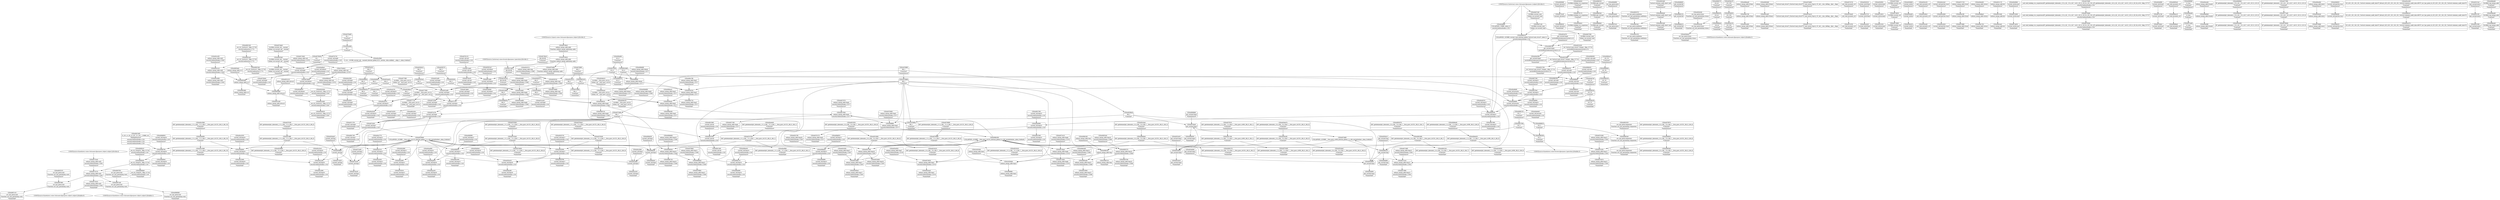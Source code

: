 digraph {
	CE0x4066dc0 [shape=record,shape=Mrecord,label="{CE0x4066dc0|current_sid:cred|security/selinux/hooks.c,218|*SummSink*}"]
	CE0x4066be0 [shape=record,shape=Mrecord,label="{CE0x4066be0|current_sid:cred|security/selinux/hooks.c,218}"]
	CE0x407f970 [shape=record,shape=Mrecord,label="{CE0x407f970|i64*_getelementptr_inbounds_(_9_x_i64_,_9_x_i64_*___llvm_gcov_ctr255,_i64_0,_i64_6)|*Constant*|*SummSource*}"]
	CE0x4052f20 [shape=record,shape=Mrecord,label="{CE0x4052f20|i64*_getelementptr_inbounds_(_9_x_i64_,_9_x_i64_*___llvm_gcov_ctr255,_i64_0,_i64_8)|*Constant*|*SummSource*}"]
	CE0x4060820 [shape=record,shape=Mrecord,label="{CE0x4060820|current_sid:entry|*SummSink*}"]
	CE0x5d76960 [shape=record,shape=Mrecord,label="{CE0x5d76960|i64_1|*Constant*|*SummSink*}"]
	CE0x405c870 [shape=record,shape=Mrecord,label="{CE0x405c870|get_current:tmp4|./arch/x86/include/asm/current.h,14|*SummSource*}"]
	CE0x4052700 [shape=record,shape=Mrecord,label="{CE0x4052700|_ret_%struct.task_struct*_%tmp4,_!dbg_!27714|./arch/x86/include/asm/current.h,14|*SummSink*}"]
	CE0x407d000 [shape=record,shape=Mrecord,label="{CE0x407d000|i64*_getelementptr_inbounds_(_11_x_i64_,_11_x_i64_*___llvm_gcov_ctr125,_i64_0,_i64_8)|*Constant*|*SummSink*}"]
	CE0x406f5d0 [shape=record,shape=Mrecord,label="{CE0x406f5d0|i64*_getelementptr_inbounds_(_9_x_i64_,_9_x_i64_*___llvm_gcov_ctr255,_i64_0,_i64_6)|*Constant*|*SummSink*}"]
	CE0x40618e0 [shape=record,shape=Mrecord,label="{CE0x40618e0|GLOBAL:current_sid.__warned|Global_var:current_sid.__warned}"]
	CE0x40b7b80 [shape=record,shape=Mrecord,label="{CE0x40b7b80|current_sid:sid|security/selinux/hooks.c,220|*SummSource*}"]
	CE0x406b730 [shape=record,shape=Mrecord,label="{CE0x406b730|selinux_mmap_addr:tmp10|security/selinux/hooks.c,3280|*SummSink*}"]
	CE0x409e210 [shape=record,shape=Mrecord,label="{CE0x409e210|current_sid:tmp14|security/selinux/hooks.c,218}"]
	CE0x40b8760 [shape=record,shape=Mrecord,label="{CE0x40b8760|current_sid:tmp24|security/selinux/hooks.c,220}"]
	CE0x405b650 [shape=record,shape=Mrecord,label="{CE0x405b650|GLOBAL:lockdep_rcu_suspicious|*Constant*|*SummSource*}"]
	CE0x4044aa0 [shape=record,shape=Mrecord,label="{CE0x4044aa0|GLOBAL:__llvm_gcov_ctr255|Global_var:__llvm_gcov_ctr255}"]
	CE0x40666d0 [shape=record,shape=Mrecord,label="{CE0x40666d0|GLOBAL:get_current|*Constant*|*SummSink*}"]
	CE0x4059a40 [shape=record,shape=Mrecord,label="{CE0x4059a40|current_sid:tmp|*SummSource*}"]
	CE0x405a6a0 [shape=record,shape=Mrecord,label="{CE0x405a6a0|avc_has_perm:entry}"]
	CE0x4081d20 [shape=record,shape=Mrecord,label="{CE0x4081d20|avc_has_perm:auditdata|Function::avc_has_perm&Arg::auditdata::|*SummSink*}"]
	CE0x4d56ea0 [shape=record,shape=Mrecord,label="{CE0x4d56ea0|selinux_mmap_addr:tmp3|security/selinux/hooks.c,3277}"]
	CE0x40b8120 [shape=record,shape=Mrecord,label="{CE0x40b8120|get_current:bb}"]
	CE0x4082d80 [shape=record,shape=Mrecord,label="{CE0x4082d80|selinux_mmap_addr:rc.0|*SummSink*}"]
	CE0x4055d40 [shape=record,shape=Mrecord,label="{CE0x4055d40|_ret_i32_%retval.0,_!dbg_!27727|security/selinux/hooks.c,3287}"]
	CE0x405c7d0 [shape=record,shape=Mrecord,label="{CE0x405c7d0|i64*_getelementptr_inbounds_(_2_x_i64_,_2_x_i64_*___llvm_gcov_ctr98,_i64_0,_i64_1)|*Constant*}"]
	CE0x40684a0 [shape=record,shape=Mrecord,label="{CE0x40684a0|i16_45|*Constant*|*SummSink*}"]
	CE0x4077690 [shape=record,shape=Mrecord,label="{CE0x4077690|GLOBAL:__llvm_gcov_ctr125|Global_var:__llvm_gcov_ctr125}"]
	CE0x40a4c20 [shape=record,shape=Mrecord,label="{CE0x40a4c20|i32_218|*Constant*|*SummSink*}"]
	CE0x404c7d0 [shape=record,shape=Mrecord,label="{CE0x404c7d0|selinux_mmap_addr:if.then}"]
	CE0x4080f90 [shape=record,shape=Mrecord,label="{CE0x4080f90|current_sid:tmp15|security/selinux/hooks.c,218|*SummSource*}"]
	CE0x405afe0 [shape=record,shape=Mrecord,label="{CE0x405afe0|selinux_mmap_addr:tmp8|security/selinux/hooks.c,3280}"]
	CE0x40848b0 [shape=record,shape=Mrecord,label="{CE0x40848b0|get_current:tmp3|*SummSource*}"]
	CE0x405caf0 [shape=record,shape=Mrecord,label="{CE0x405caf0|selinux_mmap_addr:if.then1}"]
	CE0x406b0f0 [shape=record,shape=Mrecord,label="{CE0x406b0f0|selinux_mmap_addr:tobool|security/selinux/hooks.c,3277|*SummSource*}"]
	CE0x40a43a0 [shape=record,shape=Mrecord,label="{CE0x40a43a0|current_sid:tmp10|security/selinux/hooks.c,218|*SummSink*}"]
	CE0x40843d0 [shape=record,shape=Mrecord,label="{CE0x40843d0|selinux_mmap_addr:tmp15|security/selinux/hooks.c,3286|*SummSource*}"]
	CE0x4082240 [shape=record,shape=Mrecord,label="{CE0x4082240|_ret_i32_%retval.0,_!dbg_!27728|security/selinux/avc.c,775|*SummSource*}"]
	CE0x406ff00 [shape=record,shape=Mrecord,label="{CE0x406ff00|selinux_mmap_addr:tmp5|security/selinux/hooks.c,3277}"]
	"CONST[source:0(mediator),value:2(dynamic)][purpose:{object,subject}][SnkIdx:1]"
	CE0x4076c30 [shape=record,shape=Mrecord,label="{CE0x4076c30|i64_65536|*Constant*|*SummSink*}"]
	CE0x406dc90 [shape=record,shape=Mrecord,label="{CE0x406dc90|selinux_mmap_addr:tmp3|security/selinux/hooks.c,3277|*SummSink*}"]
	CE0x4077210 [shape=record,shape=Mrecord,label="{CE0x4077210|%struct.task_struct*_(%struct.task_struct**)*_asm_movq_%gs:$_1:P_,$0_,_r,im,_dirflag_,_fpsr_,_flags_|*SummSink*}"]
	"CONST[source:2(external),value:0(static)][purpose:{operation}][SrcIdx:1]"
	CE0x40b8d10 [shape=record,shape=Mrecord,label="{CE0x40b8d10|get_current:bb|*SummSink*}"]
	CE0x4d57180 [shape=record,shape=Mrecord,label="{CE0x4d57180|selinux_mmap_addr:tmp4|security/selinux/hooks.c,3277|*SummSink*}"]
	CE0x4081920 [shape=record,shape=Mrecord,label="{CE0x4081920|avc_has_perm:requested|Function::avc_has_perm&Arg::requested::|*SummSource*}"]
	CE0x4074de0 [shape=record,shape=Mrecord,label="{CE0x4074de0|GLOBAL:current_sid.__warned|Global_var:current_sid.__warned|*SummSource*}"]
	CE0x4060930 [shape=record,shape=Mrecord,label="{CE0x4060930|_ret_i32_%tmp24,_!dbg_!27742|security/selinux/hooks.c,220}"]
	CE0x406c710 [shape=record,shape=Mrecord,label="{CE0x406c710|selinux_mmap_addr:tmp2|security/selinux/hooks.c,3277|*SummSink*}"]
	CE0x40694d0 [shape=record,shape=Mrecord,label="{CE0x40694d0|%struct.common_audit_data*_null|*Constant*}"]
	CE0x40747f0 [shape=record,shape=Mrecord,label="{CE0x40747f0|_call_void_mcount()_#3|*SummSink*}"]
	CE0x4056550 [shape=record,shape=Mrecord,label="{CE0x4056550|current_sid:if.then|*SummSource*}"]
	CE0x4083570 [shape=record,shape=Mrecord,label="{CE0x4083570|selinux_mmap_addr:tmp14|security/selinux/hooks.c,3286}"]
	CE0x54ed9a0 [shape=record,shape=Mrecord,label="{CE0x54ed9a0|selinux_mmap_addr:if.then1|*SummSink*}"]
	CE0x4075d20 [shape=record,shape=Mrecord,label="{CE0x4075d20|current_sid:tmp|*SummSink*}"]
	CE0x40670e0 [shape=record,shape=Mrecord,label="{CE0x40670e0|current_sid:tmp21|security/selinux/hooks.c,218}"]
	CE0x407e2a0 [shape=record,shape=Mrecord,label="{CE0x407e2a0|current_sid:tmp6|security/selinux/hooks.c,218|*SummSource*}"]
	CE0x4055db0 [shape=record,shape=Mrecord,label="{CE0x4055db0|selinux_mmap_addr:tmp17|security/selinux/hooks.c,3287}"]
	CE0x4066ac0 [shape=record,shape=Mrecord,label="{CE0x4066ac0|i32_78|*Constant*|*SummSource*}"]
	CE0x4083760 [shape=record,shape=Mrecord,label="{CE0x4083760|selinux_mmap_addr:tmp14|security/selinux/hooks.c,3286|*SummSink*}"]
	CE0x40b7080 [shape=record,shape=Mrecord,label="{CE0x40b7080|current_sid:tmp22|security/selinux/hooks.c,218|*SummSink*}"]
	CE0x406c780 [shape=record,shape=Mrecord,label="{CE0x406c780|selinux_mmap_addr:tmp2|security/selinux/hooks.c,3277|*SummSource*}"]
	CE0x404b7c0 [shape=record,shape=Mrecord,label="{CE0x404b7c0|selinux_mmap_addr:tmp9|security/selinux/hooks.c,3280|*SummSink*}"]
	CE0x4083070 [shape=record,shape=Mrecord,label="{CE0x4083070|i64*_getelementptr_inbounds_(_9_x_i64_,_9_x_i64_*___llvm_gcov_ctr255,_i64_0,_i64_7)|*Constant*|*SummSource*}"]
	CE0x407c730 [shape=record,shape=Mrecord,label="{CE0x407c730|current_sid:tmp6|security/selinux/hooks.c,218|*SummSink*}"]
	CE0x407f100 [shape=record,shape=Mrecord,label="{CE0x407f100|i64*_getelementptr_inbounds_(_11_x_i64_,_11_x_i64_*___llvm_gcov_ctr125,_i64_0,_i64_0)|*Constant*|*SummSource*}"]
	CE0x5d76a00 [shape=record,shape=Mrecord,label="{CE0x5d76a00|_call_void_mcount()_#3}"]
	CE0x40aaa50 [shape=record,shape=Mrecord,label="{CE0x40aaa50|current_sid:tmp16|security/selinux/hooks.c,218|*SummSink*}"]
	CE0x4084d50 [shape=record,shape=Mrecord,label="{CE0x4084d50|current_sid:tmp2|*SummSource*}"]
	CE0x407f6d0 [shape=record,shape=Mrecord,label="{CE0x407f6d0|selinux_mmap_addr:tmp11|security/selinux/hooks.c,3280|*SummSource*}"]
	CE0x407b750 [shape=record,shape=Mrecord,label="{CE0x407b750|current_sid:tmp8|security/selinux/hooks.c,218|*SummSource*}"]
	CE0x407fdd0 [shape=record,shape=Mrecord,label="{CE0x407fdd0|i64_2|*Constant*|*SummSink*}"]
	CE0x407a910 [shape=record,shape=Mrecord,label="{CE0x407a910|current_sid:do.body}"]
	CE0x405f500 [shape=record,shape=Mrecord,label="{CE0x405f500|i64_5|*Constant*}"]
	CE0x40b7400 [shape=record,shape=Mrecord,label="{CE0x40b7400|current_sid:tmp23|security/selinux/hooks.c,218|*SummSink*}"]
	CE0x40a26b0 [shape=record,shape=Mrecord,label="{CE0x40a26b0|0:_i8,_:_GCMR_current_sid.__warned_internal_global_i8_0,_section_.data.unlikely_,_align_1:_elem_0:default:}"]
	CE0x4074650 [shape=record,shape=Mrecord,label="{CE0x4074650|GLOBAL:current_sid|*Constant*}"]
	CE0x4081fa0 [shape=record,shape=Mrecord,label="{CE0x4081fa0|avc_has_perm:auditdata|Function::avc_has_perm&Arg::auditdata::}"]
	CE0x4058c30 [shape=record,shape=Mrecord,label="{CE0x4058c30|current_sid:bb|*SummSink*}"]
	CE0x4060660 [shape=record,shape=Mrecord,label="{CE0x4060660|current_sid:entry|*SummSource*}"]
	CE0x40560a0 [shape=record,shape=Mrecord,label="{CE0x40560a0|selinux_mmap_addr:tmp17|security/selinux/hooks.c,3287|*SummSink*}"]
	CE0x4058cc0 [shape=record,shape=Mrecord,label="{CE0x4058cc0|get_current:tmp|*SummSource*}"]
	CE0x407b110 [shape=record,shape=Mrecord,label="{CE0x407b110|current_sid:call|security/selinux/hooks.c,218|*SummSource*}"]
	CE0x40bdd80 [shape=record,shape=Mrecord,label="{CE0x40bdd80|get_current:tmp|*SummSink*}"]
	CE0x40590d0 [shape=record,shape=Mrecord,label="{CE0x40590d0|current_sid:tobool|security/selinux/hooks.c,218|*SummSink*}"]
	CE0x4072df0 [shape=record,shape=Mrecord,label="{CE0x4072df0|selinux_mmap_addr:tmp13|security/selinux/hooks.c,3281|*SummSource*}"]
	CE0x5d768f0 [shape=record,shape=Mrecord,label="{CE0x5d768f0|i64_1|*Constant*|*SummSource*}"]
	CE0x405e550 [shape=record,shape=Mrecord,label="{CE0x405e550|selinux_mmap_addr:tmp2|security/selinux/hooks.c,3277}"]
	CE0x40549c0 [shape=record,shape=Mrecord,label="{CE0x40549c0|_call_void_mcount()_#3}"]
	CE0x40a3b90 [shape=record,shape=Mrecord,label="{CE0x40a3b90|current_sid:land.lhs.true2}"]
	CE0x40a1a40 [shape=record,shape=Mrecord,label="{CE0x40a1a40|current_sid:tmp20|security/selinux/hooks.c,218}"]
	CE0x406b600 [shape=record,shape=Mrecord,label="{CE0x406b600|selinux_mmap_addr:tmp10|security/selinux/hooks.c,3280|*SummSource*}"]
	CE0x4084dc0 [shape=record,shape=Mrecord,label="{CE0x4084dc0|current_sid:tmp2|*SummSink*}"]
	CE0x406d890 [shape=record,shape=Mrecord,label="{CE0x406d890|avc_has_perm:entry|*SummSource*}"]
	CE0x4066180 [shape=record,shape=Mrecord,label="{CE0x4066180|current_sid:call4|security/selinux/hooks.c,218|*SummSink*}"]
	CE0x40a8a30 [shape=record,shape=Mrecord,label="{CE0x40a8a30|i32_22|*Constant*|*SummSink*}"]
	CE0x40a0380 [shape=record,shape=Mrecord,label="{CE0x40a0380|get_current:tmp4|./arch/x86/include/asm/current.h,14|*SummSink*}"]
	CE0x407ba10 [shape=record,shape=Mrecord,label="{CE0x407ba10|%struct.task_struct*_(%struct.task_struct**)*_asm_movq_%gs:$_1:P_,$0_,_r,im,_dirflag_,_fpsr_,_flags_}"]
	CE0x4083230 [shape=record,shape=Mrecord,label="{CE0x4083230|i64*_getelementptr_inbounds_(_9_x_i64_,_9_x_i64_*___llvm_gcov_ctr255,_i64_0,_i64_7)|*Constant*|*SummSink*}"]
	CE0x405abe0 [shape=record,shape=Mrecord,label="{CE0x405abe0|i64*_getelementptr_inbounds_(_9_x_i64_,_9_x_i64_*___llvm_gcov_ctr255,_i64_0,_i64_0)|*Constant*|*SummSink*}"]
	CE0x406b260 [shape=record,shape=Mrecord,label="{CE0x406b260|COLLAPSED:_GCMRE___llvm_gcov_ctr255_internal_global_9_x_i64_zeroinitializer:_elem_0:default:}"]
	CE0x4072750 [shape=record,shape=Mrecord,label="{CE0x4072750|selinux_mmap_addr:if.end|*SummSource*}"]
	CE0x4081000 [shape=record,shape=Mrecord,label="{CE0x4081000|current_sid:tmp15|security/selinux/hooks.c,218|*SummSink*}"]
	CE0x40a18b0 [shape=record,shape=Mrecord,label="{CE0x40a18b0|i64*_getelementptr_inbounds_(_11_x_i64_,_11_x_i64_*___llvm_gcov_ctr125,_i64_0,_i64_10)|*Constant*|*SummSource*}"]
	CE0x4053a80 [shape=record,shape=Mrecord,label="{CE0x4053a80|current_sid:tmp4|security/selinux/hooks.c,218}"]
	CE0x4072640 [shape=record,shape=Mrecord,label="{CE0x4072640|selinux_mmap_addr:call|security/selinux/hooks.c,3276|*SummSource*}"]
	CE0x4069370 [shape=record,shape=Mrecord,label="{CE0x4069370|avc_has_perm:requested|Function::avc_has_perm&Arg::requested::|*SummSink*}"]
	CE0x4053ec0 [shape=record,shape=Mrecord,label="{CE0x4053ec0|get_current:tmp2|*SummSink*}"]
	CE0x40a3e30 [shape=record,shape=Mrecord,label="{CE0x40a3e30|current_sid:if.then|*SummSink*}"]
	CE0x4053410 [shape=record,shape=Mrecord,label="{CE0x4053410|i64*_getelementptr_inbounds_(_9_x_i64_,_9_x_i64_*___llvm_gcov_ctr255,_i64_0,_i64_8)|*Constant*|*SummSink*}"]
	CE0x4074050 [shape=record,shape=Mrecord,label="{CE0x4074050|selinux_mmap_addr:tmp7|security/selinux/hooks.c,3278}"]
	CE0x4069540 [shape=record,shape=Mrecord,label="{CE0x4069540|avc_has_perm:requested|Function::avc_has_perm&Arg::requested::}"]
	CE0x40563b0 [shape=record,shape=Mrecord,label="{CE0x40563b0|_ret_i32_%retval.0,_!dbg_!27727|security/selinux/hooks.c,3287|*SummSource*}"]
	CE0x40778f0 [shape=record,shape=Mrecord,label="{CE0x40778f0|GLOBAL:__llvm_gcov_ctr125|Global_var:__llvm_gcov_ctr125|*SummSource*}"]
	CE0x404dbe0 [shape=record,shape=Mrecord,label="{CE0x404dbe0|selinux_mmap_addr:return}"]
	CE0x405c0a0 [shape=record,shape=Mrecord,label="{CE0x405c0a0|i64*_getelementptr_inbounds_(_9_x_i64_,_9_x_i64_*___llvm_gcov_ctr255,_i64_0,_i64_3)|*Constant*|*SummSource*}"]
	CE0x4085b80 [shape=record,shape=Mrecord,label="{CE0x4085b80|selinux_mmap_addr:if.then1|*SummSource*}"]
	CE0x4051170 [shape=record,shape=Mrecord,label="{CE0x4051170|selinux_mmap_addr:bb|*SummSource*}"]
	CE0x405ba70 [shape=record,shape=Mrecord,label="{CE0x405ba70|i32_218|*Constant*|*SummSource*}"]
	CE0x4061630 [shape=record,shape=Mrecord,label="{CE0x4061630|current_sid:tmp7|security/selinux/hooks.c,218|*SummSource*}"]
	CE0x40598f0 [shape=record,shape=Mrecord,label="{CE0x40598f0|i64*_getelementptr_inbounds_(_11_x_i64_,_11_x_i64_*___llvm_gcov_ctr125,_i64_0,_i64_0)|*Constant*|*SummSink*}"]
	CE0x4055780 [shape=record,shape=Mrecord,label="{CE0x4055780|selinux_mmap_addr:tmp16|security/selinux/hooks.c,3287}"]
	CE0x4080f20 [shape=record,shape=Mrecord,label="{CE0x4080f20|current_sid:tmp15|security/selinux/hooks.c,218}"]
	CE0x40769c0 [shape=record,shape=Mrecord,label="{CE0x40769c0|selinux_mmap_addr:addr|Function::selinux_mmap_addr&Arg::addr::|*SummSource*}"]
	CE0x4060bb0 [shape=record,shape=Mrecord,label="{CE0x4060bb0|_ret_i32_%tmp24,_!dbg_!27742|security/selinux/hooks.c,220|*SummSink*}"]
	CE0x406bad0 [shape=record,shape=Mrecord,label="{CE0x406bad0|selinux_mmap_addr:if.then|*SummSource*}"]
	CE0x4055b00 [shape=record,shape=Mrecord,label="{CE0x4055b00|selinux_mmap_addr:tmp16|security/selinux/hooks.c,3287|*SummSink*}"]
	CE0x40a1620 [shape=record,shape=Mrecord,label="{CE0x40a1620|current_sid:tmp19|security/selinux/hooks.c,218|*SummSource*}"]
	CE0x4081b60 [shape=record,shape=Mrecord,label="{CE0x4081b60|%struct.common_audit_data*_null|*Constant*|*SummSource*}"]
	CE0x4059410 [shape=record,shape=Mrecord,label="{CE0x4059410|i64_3|*Constant*|*SummSource*}"]
	CE0x407dfb0 [shape=record,shape=Mrecord,label="{CE0x407dfb0|current_sid:tmp5|security/selinux/hooks.c,218|*SummSource*}"]
	CE0x4084950 [shape=record,shape=Mrecord,label="{CE0x4084950|get_current:tmp3|*SummSink*}"]
	CE0x4073270 [shape=record,shape=Mrecord,label="{CE0x4073270|selinux_mmap_addr:call2|security/selinux/hooks.c,3281}"]
	CE0x40822b0 [shape=record,shape=Mrecord,label="{CE0x40822b0|_ret_i32_%retval.0,_!dbg_!27728|security/selinux/avc.c,775|*SummSink*}"]
	CE0x4052db0 [shape=record,shape=Mrecord,label="{CE0x4052db0|i64*_getelementptr_inbounds_(_9_x_i64_,_9_x_i64_*___llvm_gcov_ctr255,_i64_0,_i64_8)|*Constant*}"]
	CE0x4067c10 [shape=record,shape=Mrecord,label="{CE0x4067c10|avc_has_perm:ssid|Function::avc_has_perm&Arg::ssid::|*SummSink*}"]
	CE0x4078e80 [shape=record,shape=Mrecord,label="{CE0x4078e80|i8_1|*Constant*|*SummSource*}"]
	CE0x40a87e0 [shape=record,shape=Mrecord,label="{CE0x40a87e0|i32_22|*Constant*|*SummSource*}"]
	CE0x4052c10 [shape=record,shape=Mrecord,label="{CE0x4052c10|selinux_mmap_addr:retval.0|*SummSource*}"]
	CE0x4066000 [shape=record,shape=Mrecord,label="{CE0x4066000|current_sid:call4|security/selinux/hooks.c,218|*SummSource*}"]
	CE0x4069200 [shape=record,shape=Mrecord,label="{CE0x4069200|i32_1|*Constant*|*SummSink*}"]
	CE0x40d71d0 [shape=record,shape=Mrecord,label="{CE0x40d71d0|GLOBAL:current_task|Global_var:current_task}"]
	CE0x4069120 [shape=record,shape=Mrecord,label="{CE0x4069120|i32_1|*Constant*|*SummSource*}"]
	CE0x4066d50 [shape=record,shape=Mrecord,label="{CE0x4066d50|current_sid:cred|security/selinux/hooks.c,218|*SummSource*}"]
	CE0x407a850 [shape=record,shape=Mrecord,label="{CE0x407a850|current_sid:do.end|*SummSink*}"]
	CE0x405f250 [shape=record,shape=Mrecord,label="{CE0x405f250|selinux_mmap_addr:cmp|security/selinux/hooks.c,3280}"]
	CE0x407f800 [shape=record,shape=Mrecord,label="{CE0x407f800|selinux_mmap_addr:tmp11|security/selinux/hooks.c,3280|*SummSink*}"]
	CE0x405b2d0 [shape=record,shape=Mrecord,label="{CE0x405b2d0|avc_has_perm:tclass|Function::avc_has_perm&Arg::tclass::}"]
	CE0x407b4a0 [shape=record,shape=Mrecord,label="{CE0x407b4a0|get_current:tmp3}"]
	CE0x404ef00 [shape=record,shape=Mrecord,label="{CE0x404ef00|i64*_getelementptr_inbounds_(_11_x_i64_,_11_x_i64_*___llvm_gcov_ctr125,_i64_0,_i64_10)|*Constant*}"]
	CE0x40826d0 [shape=record,shape=Mrecord,label="{CE0x40826d0|selinux_mmap_addr:rc.0}"]
	CE0x404f7d0 [shape=record,shape=Mrecord,label="{CE0x404f7d0|current_sid:tmp9|security/selinux/hooks.c,218}"]
	CE0x405e6a0 [shape=record,shape=Mrecord,label="{CE0x405e6a0|i64_0|*Constant*}"]
	CE0x407f310 [shape=record,shape=Mrecord,label="{CE0x407f310|i64*_getelementptr_inbounds_(_2_x_i64_,_2_x_i64_*___llvm_gcov_ctr98,_i64_0,_i64_1)|*Constant*|*SummSource*}"]
	CE0x405e950 [shape=record,shape=Mrecord,label="{CE0x405e950|selinux_mmap_addr:tmp7|security/selinux/hooks.c,3278|*SummSource*}"]
	CE0x40b89e0 [shape=record,shape=Mrecord,label="{CE0x40b89e0|current_sid:tmp24|security/selinux/hooks.c,220|*SummSink*}"]
	CE0x406db30 [shape=record,shape=Mrecord,label="{CE0x406db30|i64_0|*Constant*|*SummSink*}"]
	CE0x4067610 [shape=record,shape=Mrecord,label="{CE0x4067610|avc_has_perm:entry|*SummSink*}"]
	CE0x40794f0 [shape=record,shape=Mrecord,label="{CE0x40794f0|_call_void_lockdep_rcu_suspicious(i8*_getelementptr_inbounds_(_25_x_i8_,_25_x_i8_*_.str3,_i32_0,_i32_0),_i32_218,_i8*_getelementptr_inbounds_(_45_x_i8_,_45_x_i8_*_.str12,_i32_0,_i32_0))_#10,_!dbg_!27727|security/selinux/hooks.c,218|*SummSource*}"]
	CE0x407e020 [shape=record,shape=Mrecord,label="{CE0x407e020|current_sid:tmp5|security/selinux/hooks.c,218|*SummSink*}"]
	CE0x40a8d60 [shape=record,shape=Mrecord,label="{CE0x40a8d60|current_sid:security|security/selinux/hooks.c,218}"]
	CE0x4059960 [shape=record,shape=Mrecord,label="{CE0x4059960|current_sid:tmp}"]
	CE0x407d6c0 [shape=record,shape=Mrecord,label="{CE0x407d6c0|current_sid:if.end|*SummSink*}"]
	CE0x40735b0 [shape=record,shape=Mrecord,label="{CE0x40735b0|GLOBAL:current_sid|*Constant*|*SummSource*}"]
	CE0x4075e20 [shape=record,shape=Mrecord,label="{CE0x4075e20|current_sid:tmp1}"]
	CE0x406afb0 [shape=record,shape=Mrecord,label="{CE0x406afb0|i32_0|*Constant*|*SummSource*}"]
	CE0x40695e0 [shape=record,shape=Mrecord,label="{CE0x40695e0|_call_void_mcount()_#3|*SummSource*}"]
	CE0x409eeb0 [shape=record,shape=Mrecord,label="{CE0x409eeb0|i1_true|*Constant*}"]
	CE0x54304b0 [shape=record,shape=Mrecord,label="{CE0x54304b0|selinux_mmap_addr:tmp1}"]
	CE0x40a5770 [shape=record,shape=Mrecord,label="{CE0x40a5770|current_sid:tmp11|security/selinux/hooks.c,218|*SummSource*}"]
	CE0x4075e90 [shape=record,shape=Mrecord,label="{CE0x4075e90|current_sid:tmp1|*SummSource*}"]
	CE0x407bf30 [shape=record,shape=Mrecord,label="{CE0x407bf30|i32_0|*Constant*}"]
	CE0x40538a0 [shape=record,shape=Mrecord,label="{CE0x40538a0|i64_3|*Constant*|*SummSink*}"]
	CE0x4079040 [shape=record,shape=Mrecord,label="{CE0x4079040|i8_1|*Constant*|*SummSink*}"]
	CE0x4082070 [shape=record,shape=Mrecord,label="{CE0x4082070|avc_has_perm:auditdata|Function::avc_has_perm&Arg::auditdata::|*SummSource*}"]
	CE0x4060b10 [shape=record,shape=Mrecord,label="{CE0x4060b10|_ret_i32_%tmp24,_!dbg_!27742|security/selinux/hooks.c,220|*SummSource*}"]
	CE0x409ed80 [shape=record,shape=Mrecord,label="{CE0x409ed80|current_sid:tmp14|security/selinux/hooks.c,218|*SummSink*}"]
	CE0x4065d70 [shape=record,shape=Mrecord,label="{CE0x4065d70|current_sid:call4|security/selinux/hooks.c,218}"]
	CE0x4074f60 [shape=record,shape=Mrecord,label="{CE0x4074f60|GLOBAL:current_sid.__warned|Global_var:current_sid.__warned|*SummSink*}"]
	CE0x40a2e50 [shape=record,shape=Mrecord,label="{CE0x40a2e50|current_sid:tmp3|*SummSink*}"]
	CE0x4067260 [shape=record,shape=Mrecord,label="{CE0x4067260|current_sid:tmp21|security/selinux/hooks.c,218|*SummSource*}"]
	CE0x4075db0 [shape=record,shape=Mrecord,label="{CE0x4075db0|i64_1|*Constant*}"]
	CE0x570a8c0 [shape=record,shape=Mrecord,label="{CE0x570a8c0|selinux_mmap_addr:call|security/selinux/hooks.c,3276}"]
	CE0x4072f60 [shape=record,shape=Mrecord,label="{CE0x4072f60|selinux_mmap_addr:tmp13|security/selinux/hooks.c,3281|*SummSink*}"]
	CE0x406d9d0 [shape=record,shape=Mrecord,label="{CE0x406d9d0|selinux_mmap_addr:if.end4}"]
	CE0x5d76880 [shape=record,shape=Mrecord,label="{CE0x5d76880|i64_1|*Constant*}"]
	CE0x4060170 [shape=record,shape=Mrecord,label="{CE0x4060170|i64*_getelementptr_inbounds_(_9_x_i64_,_9_x_i64_*___llvm_gcov_ctr255,_i64_0,_i64_3)|*Constant*|*SummSink*}"]
	CE0x407fcf0 [shape=record,shape=Mrecord,label="{CE0x407fcf0|selinux_mmap_addr:tobool|security/selinux/hooks.c,3277|*SummSink*}"]
	CE0x40696e0 [shape=record,shape=Mrecord,label="{CE0x40696e0|_call_void_mcount()_#3|*SummSink*}"]
	CE0x40a3630 [shape=record,shape=Mrecord,label="{CE0x40a3630|current_sid:tmp9|security/selinux/hooks.c,218|*SummSink*}"]
	CE0x4070170 [shape=record,shape=Mrecord,label="{CE0x4070170|selinux_mmap_addr:tmp5|security/selinux/hooks.c,3277|*SummSink*}"]
	CE0x40a2330 [shape=record,shape=Mrecord,label="{CE0x40a2330|current_sid:tmp8|security/selinux/hooks.c,218}"]
	CE0x405b340 [shape=record,shape=Mrecord,label="{CE0x405b340|avc_has_perm:tclass|Function::avc_has_perm&Arg::tclass::|*SummSource*}"]
	CE0x40689b0 [shape=record,shape=Mrecord,label="{CE0x40689b0|i8*_getelementptr_inbounds_(_25_x_i8_,_25_x_i8_*_.str3,_i32_0,_i32_0)|*Constant*|*SummSource*}"]
	CE0x4050720 [shape=record,shape=Mrecord,label="{CE0x4050720|current_sid:tmp17|security/selinux/hooks.c,218|*SummSource*}"]
	CE0x4044d70 [shape=record,shape=Mrecord,label="{CE0x4044d70|i64_0|*Constant*|*SummSource*}"]
	CE0x405b0f0 [shape=record,shape=Mrecord,label="{CE0x405b0f0|selinux_mmap_addr:tmp8|security/selinux/hooks.c,3280|*SummSource*}"]
	CE0x4078000 [shape=record,shape=Mrecord,label="{CE0x4078000|i8*_getelementptr_inbounds_(_45_x_i8_,_45_x_i8_*_.str12,_i32_0,_i32_0)|*Constant*|*SummSink*}"]
	CE0x4073a30 [shape=record,shape=Mrecord,label="{CE0x4073a30|current_sid:entry}"]
	CE0x406b020 [shape=record,shape=Mrecord,label="{CE0x406b020|i32_0|*Constant*|*SummSink*}"]
	"CONST[source:0(mediator),value:2(dynamic)][purpose:{object}][SnkIdx:2]"
	CE0x4051020 [shape=record,shape=Mrecord,label="{CE0x4051020|current_sid:do.body|*SummSink*}"]
	CE0x404b930 [shape=record,shape=Mrecord,label="{CE0x404b930|selinux_mmap_addr:tmp10|security/selinux/hooks.c,3280}"]
	CE0x407a740 [shape=record,shape=Mrecord,label="{CE0x407a740|current_sid:if.end}"]
	CE0x404ebb0 [shape=record,shape=Mrecord,label="{CE0x404ebb0|current_sid:tmp19|security/selinux/hooks.c,218}"]
	CE0x40449b0 [shape=record,shape=Mrecord,label="{CE0x40449b0|current_sid:do.end|*SummSource*}"]
	CE0x40557f0 [shape=record,shape=Mrecord,label="{CE0x40557f0|selinux_mmap_addr:tmp16|security/selinux/hooks.c,3287|*SummSource*}"]
	CE0x4070980 [shape=record,shape=Mrecord,label="{CE0x4070980|selinux_mmap_addr:entry|*SummSink*}"]
	CE0x40835e0 [shape=record,shape=Mrecord,label="{CE0x40835e0|selinux_mmap_addr:tmp14|security/selinux/hooks.c,3286|*SummSource*}"]
	CE0x409dea0 [shape=record,shape=Mrecord,label="{CE0x409dea0|current_sid:tmp13|security/selinux/hooks.c,218}"]
	CE0x409df10 [shape=record,shape=Mrecord,label="{CE0x409df10|current_sid:tmp13|security/selinux/hooks.c,218|*SummSource*}"]
	CE0x40a8690 [shape=record,shape=Mrecord,label="{CE0x40a8690|current_sid:tmp21|security/selinux/hooks.c,218|*SummSink*}"]
	CE0x4079480 [shape=record,shape=Mrecord,label="{CE0x4079480|_call_void_lockdep_rcu_suspicious(i8*_getelementptr_inbounds_(_25_x_i8_,_25_x_i8_*_.str3,_i32_0,_i32_0),_i32_218,_i8*_getelementptr_inbounds_(_45_x_i8_,_45_x_i8_*_.str12,_i32_0,_i32_0))_#10,_!dbg_!27727|security/selinux/hooks.c,218}"]
	CE0x40a6820 [shape=record,shape=Mrecord,label="{CE0x40a6820|current_sid:tobool1|security/selinux/hooks.c,218|*SummSink*}"]
	CE0x4076bc0 [shape=record,shape=Mrecord,label="{CE0x4076bc0|i64_65536|*Constant*|*SummSource*}"]
	CE0x4066900 [shape=record,shape=Mrecord,label="{CE0x4066900|i32_78|*Constant*}"]
	CE0x4073ba0 [shape=record,shape=Mrecord,label="{CE0x4073ba0|selinux_mmap_addr:tmp6|security/selinux/hooks.c,3278}"]
	"CONST[source:0(mediator),value:2(dynamic)][purpose:{object,subject}][SrcIdx:4]"
	CE0x40543c0 [shape=record,shape=Mrecord,label="{CE0x40543c0|i64*_getelementptr_inbounds_(_11_x_i64_,_11_x_i64_*___llvm_gcov_ctr125,_i64_0,_i64_6)|*Constant*|*SummSink*}"]
	CE0x4067b70 [shape=record,shape=Mrecord,label="{CE0x4067b70|avc_has_perm:ssid|Function::avc_has_perm&Arg::ssid::|*SummSource*}"]
	CE0x409df80 [shape=record,shape=Mrecord,label="{CE0x409df80|current_sid:tmp13|security/selinux/hooks.c,218|*SummSink*}"]
	CE0x40a1d60 [shape=record,shape=Mrecord,label="{CE0x40a1d60|current_sid:tmp20|security/selinux/hooks.c,218|*SummSink*}"]
	CE0x405a2f0 [shape=record,shape=Mrecord,label="{CE0x405a2f0|selinux_mmap_addr:call3|security/selinux/hooks.c,3282|*SummSource*}"]
	CE0x405bc80 [shape=record,shape=Mrecord,label="{CE0x405bc80|i64*_getelementptr_inbounds_(_9_x_i64_,_9_x_i64_*___llvm_gcov_ctr255,_i64_0,_i64_0)|*Constant*}"]
	CE0x405eaa0 [shape=record,shape=Mrecord,label="{CE0x405eaa0|selinux_mmap_addr:tmp7|security/selinux/hooks.c,3278|*SummSink*}"]
	CE0x405f6a0 [shape=record,shape=Mrecord,label="{CE0x405f6a0|i64_5|*Constant*|*SummSink*}"]
	CE0x406b1f0 [shape=record,shape=Mrecord,label="{CE0x406b1f0|selinux_mmap_addr:tmp}"]
	CE0x40a1960 [shape=record,shape=Mrecord,label="{CE0x40a1960|i64*_getelementptr_inbounds_(_11_x_i64_,_11_x_i64_*___llvm_gcov_ctr125,_i64_0,_i64_10)|*Constant*|*SummSink*}"]
	CE0x4074470 [shape=record,shape=Mrecord,label="{CE0x4074470|selinux_mmap_addr:tmp12|security/selinux/hooks.c,3281|*SummSink*}"]
	CE0x404fc80 [shape=record,shape=Mrecord,label="{CE0x404fc80|current_sid:land.lhs.true}"]
	CE0x40a1bc0 [shape=record,shape=Mrecord,label="{CE0x40a1bc0|current_sid:tmp20|security/selinux/hooks.c,218|*SummSource*}"]
	CE0x405a570 [shape=record,shape=Mrecord,label="{CE0x405a570|i32_(i32,_i32,_i16,_i32,_%struct.common_audit_data*)*_bitcast_(i32_(i32,_i32,_i16,_i32,_%struct.common_audit_data.495*)*_avc_has_perm_to_i32_(i32,_i32,_i16,_i32,_%struct.common_audit_data*)*)|*Constant*|*SummSink*}"]
	CE0x4050f50 [shape=record,shape=Mrecord,label="{CE0x4050f50|current_sid:do.body|*SummSource*}"]
	CE0x404c3f0 [shape=record,shape=Mrecord,label="{CE0x404c3f0|selinux_mmap_addr:if.end}"]
	CE0x4084ce0 [shape=record,shape=Mrecord,label="{CE0x4084ce0|current_sid:tmp2}"]
	CE0x407ced0 [shape=record,shape=Mrecord,label="{CE0x407ced0|i1_true|*Constant*|*SummSink*}"]
	CE0x4054c30 [shape=record,shape=Mrecord,label="{CE0x4054c30|_call_void_mcount()_#3|*SummSource*}"]
	CE0x4053af0 [shape=record,shape=Mrecord,label="{CE0x4053af0|current_sid:tmp4|security/selinux/hooks.c,218|*SummSource*}"]
	CE0x405bf00 [shape=record,shape=Mrecord,label="{CE0x405bf00|get_current:tmp1|*SummSink*}"]
	CE0x4053710 [shape=record,shape=Mrecord,label="{CE0x4053710|current_sid:if.then}"]
	CE0x40782d0 [shape=record,shape=Mrecord,label="{CE0x40782d0|i64*_getelementptr_inbounds_(_11_x_i64_,_11_x_i64_*___llvm_gcov_ctr125,_i64_0,_i64_9)|*Constant*}"]
	CE0x405b490 [shape=record,shape=Mrecord,label="{CE0x405b490|i8*_getelementptr_inbounds_(_25_x_i8_,_25_x_i8_*_.str3,_i32_0,_i32_0)|*Constant*|*SummSink*}"]
	CE0x40617b0 [shape=record,shape=Mrecord,label="{CE0x40617b0|current_sid:tmp7|security/selinux/hooks.c,218|*SummSink*}"]
	CE0x405cd00 [shape=record,shape=Mrecord,label="{CE0x405cd00|selinux_mmap_addr:if.then|*SummSink*}"]
	CE0x409ec00 [shape=record,shape=Mrecord,label="{CE0x409ec00|current_sid:tmp14|security/selinux/hooks.c,218|*SummSource*}"]
	CE0x40b8850 [shape=record,shape=Mrecord,label="{CE0x40b8850|current_sid:tmp24|security/selinux/hooks.c,220|*SummSource*}"]
	CE0x40593a0 [shape=record,shape=Mrecord,label="{CE0x40593a0|i64_3|*Constant*}"]
	CE0x40a8bf0 [shape=record,shape=Mrecord,label="{CE0x40a8bf0|COLLAPSED:_CMRE:_elem_0::|security/selinux/hooks.c,218}"]
	CE0x5430580 [shape=record,shape=Mrecord,label="{CE0x5430580|selinux_mmap_addr:tmp1|*SummSource*}"]
	CE0x406a0b0 [shape=record,shape=Mrecord,label="{CE0x406a0b0|selinux_mmap_addr:entry|*SummSource*}"]
	CE0x40a85a0 [shape=record,shape=Mrecord,label="{CE0x40a85a0|i32_22|*Constant*}"]
	CE0x40bde30 [shape=record,shape=Mrecord,label="{CE0x40bde30|i64*_getelementptr_inbounds_(_2_x_i64_,_2_x_i64_*___llvm_gcov_ctr98,_i64_0,_i64_0)|*Constant*}"]
	CE0x4052660 [shape=record,shape=Mrecord,label="{CE0x4052660|_ret_%struct.task_struct*_%tmp4,_!dbg_!27714|./arch/x86/include/asm/current.h,14}"]
	CE0x405bd70 [shape=record,shape=Mrecord,label="{CE0x405bd70|i64*_getelementptr_inbounds_(_9_x_i64_,_9_x_i64_*___llvm_gcov_ctr255,_i64_0,_i64_0)|*Constant*|*SummSource*}"]
	CE0x4073e00 [shape=record,shape=Mrecord,label="{CE0x4073e00|selinux_mmap_addr:tmp6|security/selinux/hooks.c,3278|*SummSink*}"]
	CE0x40a3d50 [shape=record,shape=Mrecord,label="{CE0x40a3d50|current_sid:land.lhs.true2|*SummSink*}"]
	CE0x407be20 [shape=record,shape=Mrecord,label="{CE0x407be20|current_sid:call|security/selinux/hooks.c,218|*SummSink*}"]
	CE0x4073410 [shape=record,shape=Mrecord,label="{CE0x4073410|selinux_mmap_addr:call2|security/selinux/hooks.c,3281|*SummSink*}"]
	CE0x4069e50 [shape=record,shape=Mrecord,label="{CE0x4069e50|i64_4|*Constant*|*SummSink*}"]
	CE0x4081bd0 [shape=record,shape=Mrecord,label="{CE0x4081bd0|%struct.common_audit_data*_null|*Constant*|*SummSink*}"]
	CE0x40b7a90 [shape=record,shape=Mrecord,label="{CE0x40b7a90|current_sid:sid|security/selinux/hooks.c,220|*SummSink*}"]
	CE0x40a9190 [shape=record,shape=Mrecord,label="{CE0x40a9190|current_sid:tmp22|security/selinux/hooks.c,218}"]
	CE0x4053980 [shape=record,shape=Mrecord,label="{CE0x4053980|i64_0|*Constant*}"]
	CE0x404f460 [shape=record,shape=Mrecord,label="{CE0x404f460|i64_5|*Constant*}"]
	CE0x40a2db0 [shape=record,shape=Mrecord,label="{CE0x40a2db0|current_sid:tmp3|*SummSource*}"]
	CE0x40a5d30 [shape=record,shape=Mrecord,label="{CE0x40a5d30|current_sid:tmp11|security/selinux/hooks.c,218|*SummSink*}"]
	CE0x40b8b90 [shape=record,shape=Mrecord,label="{CE0x40b8b90|get_current:bb|*SummSource*}"]
	CE0x404cf80 [shape=record,shape=Mrecord,label="{CE0x404cf80|selinux_mmap_addr:if.end4|*SummSink*}"]
	CE0x4058b90 [shape=record,shape=Mrecord,label="{CE0x4058b90|current_sid:bb|*SummSource*}"]
	CE0x40777c0 [shape=record,shape=Mrecord,label="{CE0x40777c0|GLOBAL:__llvm_gcov_ctr125|Global_var:__llvm_gcov_ctr125|*SummSink*}"]
	CE0x405d060 [shape=record,shape=Mrecord,label="{CE0x405d060|get_current:tmp1}"]
	CE0x40b8e40 [shape=record,shape=Mrecord,label="{CE0x40b8e40|i64*_getelementptr_inbounds_(_2_x_i64_,_2_x_i64_*___llvm_gcov_ctr98,_i64_0,_i64_0)|*Constant*|*SummSource*}"]
	CE0x4073fe0 [shape=record,shape=Mrecord,label="{CE0x4073fe0|i64_65536|*Constant*}"]
	CE0x404b620 [shape=record,shape=Mrecord,label="{CE0x404b620|selinux_mmap_addr:tmp9|security/selinux/hooks.c,3280}"]
	CE0x4082490 [shape=record,shape=Mrecord,label="{CE0x4082490|i64*_getelementptr_inbounds_(_9_x_i64_,_9_x_i64_*___llvm_gcov_ctr255,_i64_0,_i64_7)|*Constant*}"]
	CE0x4058a90 [shape=record,shape=Mrecord,label="{CE0x4058a90|current_sid:bb}"]
	CE0x4081ea0 [shape=record,shape=Mrecord,label="{CE0x4081ea0|_ret_i32_%retval.0,_!dbg_!27728|security/selinux/avc.c,775}"]
	CE0x4054920 [shape=record,shape=Mrecord,label="{CE0x4054920|i64*_getelementptr_inbounds_(_2_x_i64_,_2_x_i64_*___llvm_gcov_ctr98,_i64_0,_i64_0)|*Constant*|*SummSink*}"]
	CE0x404ceb0 [shape=record,shape=Mrecord,label="{CE0x404ceb0|selinux_mmap_addr:if.end4|*SummSource*}"]
	CE0x407fd60 [shape=record,shape=Mrecord,label="{CE0x407fd60|i64_2|*Constant*|*SummSource*}"]
	CE0x405b820 [shape=record,shape=Mrecord,label="{CE0x405b820|i32_218|*Constant*}"]
	CE0x4054650 [shape=record,shape=Mrecord,label="{CE0x4054650|get_current:tmp2}"]
	CE0x40aab80 [shape=record,shape=Mrecord,label="{CE0x40aab80|i8_1|*Constant*}"]
	CE0x406f0f0 [shape=record,shape=Mrecord,label="{CE0x406f0f0|selinux_mmap_addr:tobool|security/selinux/hooks.c,3277}"]
	CE0x4066c50 [shape=record,shape=Mrecord,label="{CE0x4066c50|COLLAPSED:_GCMRE_current_task_external_global_%struct.task_struct*:_elem_0::|security/selinux/hooks.c,218}"]
	CE0x40a66a0 [shape=record,shape=Mrecord,label="{CE0x40a66a0|current_sid:tobool1|security/selinux/hooks.c,218|*SummSource*}"]
	CE0x404c730 [shape=record,shape=Mrecord,label="{CE0x404c730|selinux_mmap_addr:return|*SummSink*}"]
	"CONST[source:0(mediator),value:2(dynamic)][purpose:{object,subject}][SnkIdx:0]"
	CE0x40b8220 [shape=record,shape=Mrecord,label="{CE0x40b8220|get_current:tmp}"]
	CE0x40522a0 [shape=record,shape=Mrecord,label="{CE0x40522a0|get_current:entry|*SummSource*}"]
	CE0x406be40 [shape=record,shape=Mrecord,label="{CE0x406be40|GLOBAL:cap_mmap_addr|*Constant*|*SummSink*}"]
	CE0x4050320 [shape=record,shape=Mrecord,label="{CE0x4050320|i64*_getelementptr_inbounds_(_11_x_i64_,_11_x_i64_*___llvm_gcov_ctr125,_i64_0,_i64_9)|*Constant*|*SummSink*}"]
	CE0x4056420 [shape=record,shape=Mrecord,label="{CE0x4056420|_ret_i32_%retval.0,_!dbg_!27727|security/selinux/hooks.c,3287|*SummSink*}"]
	CE0x4072cc0 [shape=record,shape=Mrecord,label="{CE0x4072cc0|selinux_mmap_addr:tmp13|security/selinux/hooks.c,3281}"]
	CE0x4066550 [shape=record,shape=Mrecord,label="{CE0x4066550|GLOBAL:get_current|*Constant*|*SummSource*}"]
	CE0x40b7590 [shape=record,shape=Mrecord,label="{CE0x40b7590|i32_1|*Constant*}"]
	CE0x40a4220 [shape=record,shape=Mrecord,label="{CE0x40a4220|current_sid:tmp10|security/selinux/hooks.c,218|*SummSource*}"]
	CE0x40a0e00 [shape=record,shape=Mrecord,label="{CE0x40a0e00|i64*_getelementptr_inbounds_(_11_x_i64_,_11_x_i64_*___llvm_gcov_ctr125,_i64_0,_i64_1)|*Constant*|*SummSource*}"]
	CE0x4050390 [shape=record,shape=Mrecord,label="{CE0x4050390|current_sid:tmp17|security/selinux/hooks.c,218}"]
	CE0x40784a0 [shape=record,shape=Mrecord,label="{CE0x40784a0|i64*_getelementptr_inbounds_(_11_x_i64_,_11_x_i64_*___llvm_gcov_ctr125,_i64_0,_i64_9)|*Constant*|*SummSource*}"]
	CE0x40510d0 [shape=record,shape=Mrecord,label="{CE0x40510d0|selinux_mmap_addr:bb}"]
	CE0x40732e0 [shape=record,shape=Mrecord,label="{CE0x40732e0|selinux_mmap_addr:call2|security/selinux/hooks.c,3281|*SummSource*}"]
	CE0x405d3e0 [shape=record,shape=Mrecord,label="{CE0x405d3e0|selinux_mmap_addr:entry}"]
	CE0x407b9a0 [shape=record,shape=Mrecord,label="{CE0x407b9a0|current_sid:tmp8|security/selinux/hooks.c,218|*SummSink*}"]
	CE0x40662b0 [shape=record,shape=Mrecord,label="{CE0x40662b0|GLOBAL:get_current|*Constant*}"]
	CE0x4d57070 [shape=record,shape=Mrecord,label="{CE0x4d57070|selinux_mmap_addr:tmp4|security/selinux/hooks.c,3277|*SummSource*}"]
	CE0x4068080 [shape=record,shape=Mrecord,label="{CE0x4068080|avc_has_perm:tsid|Function::avc_has_perm&Arg::tsid::|*SummSink*}"]
	CE0x407eff0 [shape=record,shape=Mrecord,label="{CE0x407eff0|i64*_getelementptr_inbounds_(_11_x_i64_,_11_x_i64_*___llvm_gcov_ctr125,_i64_0,_i64_0)|*Constant*}"]
	CE0x40a3470 [shape=record,shape=Mrecord,label="{CE0x40a3470|current_sid:tmp10|security/selinux/hooks.c,218}"]
	CE0x40a8e40 [shape=record,shape=Mrecord,label="{CE0x40a8e40|current_sid:security|security/selinux/hooks.c,218|*SummSink*}"]
	CE0x4077ed0 [shape=record,shape=Mrecord,label="{CE0x4077ed0|i8*_getelementptr_inbounds_(_45_x_i8_,_45_x_i8_*_.str12,_i32_0,_i32_0)|*Constant*}"]
	CE0x4050790 [shape=record,shape=Mrecord,label="{CE0x4050790|current_sid:tmp17|security/selinux/hooks.c,218|*SummSink*}"]
	CE0x4073c10 [shape=record,shape=Mrecord,label="{CE0x4073c10|selinux_mmap_addr:tmp6|security/selinux/hooks.c,3278|*SummSource*}"]
	CE0x4052900 [shape=record,shape=Mrecord,label="{CE0x4052900|selinux_mmap_addr:tmp15|security/selinux/hooks.c,3286|*SummSink*}"]
	CE0x4076880 [shape=record,shape=Mrecord,label="{CE0x4076880|i64*_getelementptr_inbounds_(_11_x_i64_,_11_x_i64_*___llvm_gcov_ctr125,_i64_0,_i64_6)|*Constant*|*SummSource*}"]
	CE0x4044890 [shape=record,shape=Mrecord,label="{CE0x4044890|current_sid:if.end|*SummSource*}"]
	CE0x404ea80 [shape=record,shape=Mrecord,label="{CE0x404ea80|current_sid:tmp18|security/selinux/hooks.c,218|*SummSink*}"]
	CE0x404f6a0 [shape=record,shape=Mrecord,label="{CE0x404f6a0|i64_4|*Constant*}"]
	CE0x405a090 [shape=record,shape=Mrecord,label="{CE0x405a090|selinux_mmap_addr:call3|security/selinux/hooks.c,3282|*SummSink*}"]
	CE0x40a3ce0 [shape=record,shape=Mrecord,label="{CE0x40a3ce0|current_sid:land.lhs.true2|*SummSource*}"]
	CE0x40a5e60 [shape=record,shape=Mrecord,label="{CE0x40a5e60|current_sid:tmp12|security/selinux/hooks.c,218}"]
	CE0x405af10 [shape=record,shape=Mrecord,label="{CE0x405af10|i64_4|*Constant*|*SummSource*}"]
	CE0x407b8a0 [shape=record,shape=Mrecord,label="{CE0x407b8a0|current_sid:tobool1|security/selinux/hooks.c,218}"]
	CE0x404ba60 [shape=record,shape=Mrecord,label="{CE0x404ba60|GLOBAL:cap_mmap_addr|*Constant*}"]
	CE0x4070060 [shape=record,shape=Mrecord,label="{CE0x4070060|selinux_mmap_addr:tmp5|security/selinux/hooks.c,3277|*SummSource*}"]
	CE0x40aa8d0 [shape=record,shape=Mrecord,label="{CE0x40aa8d0|current_sid:tmp16|security/selinux/hooks.c,218|*SummSource*}"]
	CE0x4083a40 [shape=record,shape=Mrecord,label="{CE0x4083a40|selinux_mmap_addr:tmp15|security/selinux/hooks.c,3286}"]
	CE0x40aa650 [shape=record,shape=Mrecord,label="{CE0x40aa650|current_sid:tmp16|security/selinux/hooks.c,218}"]
	CE0x40b7280 [shape=record,shape=Mrecord,label="{CE0x40b7280|current_sid:tmp23|security/selinux/hooks.c,218|*SummSource*}"]
	CE0x4052420 [shape=record,shape=Mrecord,label="{CE0x4052420|_ret_%struct.task_struct*_%tmp4,_!dbg_!27714|./arch/x86/include/asm/current.h,14|*SummSource*}"]
	CE0x4067f50 [shape=record,shape=Mrecord,label="{CE0x4067f50|avc_has_perm:tsid|Function::avc_has_perm&Arg::tsid::|*SummSource*}"]
	CE0x4069f50 [shape=record,shape=Mrecord,label="{CE0x4069f50|i64*_getelementptr_inbounds_(_9_x_i64_,_9_x_i64_*___llvm_gcov_ctr255,_i64_0,_i64_6)|*Constant*}"]
	CE0x405f570 [shape=record,shape=Mrecord,label="{CE0x405f570|i64_5|*Constant*|*SummSource*}"]
	CE0x407da20 [shape=record,shape=Mrecord,label="{CE0x407da20|current_sid:tmp1|*SummSink*}"]
	CE0x4d57000 [shape=record,shape=Mrecord,label="{CE0x4d57000|selinux_mmap_addr:tmp4|security/selinux/hooks.c,3277}"]
	CE0x40681f0 [shape=record,shape=Mrecord,label="{CE0x40681f0|i16_45|*Constant*}"]
	CE0x40d72d0 [shape=record,shape=Mrecord,label="{CE0x40d72d0|GLOBAL:current_task|Global_var:current_task|*SummSource*}"]
	CE0x4084ac0 [shape=record,shape=Mrecord,label="{CE0x4084ac0|selinux_mmap_addr:tmp3|security/selinux/hooks.c,3277|*SummSource*}"]
	CE0x407e130 [shape=record,shape=Mrecord,label="{CE0x407e130|current_sid:tmp6|security/selinux/hooks.c,218}"]
	CE0x40a9310 [shape=record,shape=Mrecord,label="{CE0x40a9310|current_sid:tmp22|security/selinux/hooks.c,218|*SummSource*}"]
	CE0x4050a20 [shape=record,shape=Mrecord,label="{CE0x4050a20|current_sid:tmp18|security/selinux/hooks.c,218}"]
	CE0x40a9480 [shape=record,shape=Mrecord,label="{CE0x40a9480|current_sid:tmp23|security/selinux/hooks.c,218}"]
	CE0x4044c20 [shape=record,shape=Mrecord,label="{CE0x4044c20|GLOBAL:__llvm_gcov_ctr255|Global_var:__llvm_gcov_ctr255|*SummSink*}"]
	CE0x407d240 [shape=record,shape=Mrecord,label="{CE0x407d240|i64*_getelementptr_inbounds_(_11_x_i64_,_11_x_i64_*___llvm_gcov_ctr125,_i64_0,_i64_8)|*Constant*}"]
	CE0x404c4e0 [shape=record,shape=Mrecord,label="{CE0x404c4e0|selinux_mmap_addr:bb|*SummSink*}"]
	CE0x4076680 [shape=record,shape=Mrecord,label="{CE0x4076680|i64*_getelementptr_inbounds_(_11_x_i64_,_11_x_i64_*___llvm_gcov_ctr125,_i64_0,_i64_6)|*Constant*}"]
	CE0x4053e50 [shape=record,shape=Mrecord,label="{CE0x4053e50|get_current:tmp2|*SummSource*}"]
	CE0x407d580 [shape=record,shape=Mrecord,label="{CE0x407d580|current_sid:do.end}"]
	CE0x407c8c0 [shape=record,shape=Mrecord,label="{CE0x407c8c0|current_sid:tmp7|security/selinux/hooks.c,218}"]
	CE0x40741f0 [shape=record,shape=Mrecord,label="{CE0x40741f0|selinux_mmap_addr:tmp12|security/selinux/hooks.c,3281}"]
	CE0x406b8a0 [shape=record,shape=Mrecord,label="{CE0x406b8a0|selinux_mmap_addr:tmp11|security/selinux/hooks.c,3280}"]
	CE0x40b7930 [shape=record,shape=Mrecord,label="{CE0x40b7930|current_sid:sid|security/selinux/hooks.c,220}"]
	CE0x4082be0 [shape=record,shape=Mrecord,label="{CE0x4082be0|selinux_mmap_addr:rc.0|*SummSource*}"]
	CE0x406f9f0 [shape=record,shape=Mrecord,label="{CE0x406f9f0|selinux_mmap_addr:tmp1|*SummSink*}"]
	CE0x4060cc0 [shape=record,shape=Mrecord,label="{CE0x4060cc0|i32_(i32,_i32,_i16,_i32,_%struct.common_audit_data*)*_bitcast_(i32_(i32,_i32,_i16,_i32,_%struct.common_audit_data.495*)*_avc_has_perm_to_i32_(i32,_i32,_i16,_i32,_%struct.common_audit_data*)*)|*Constant*}"]
	CE0x405a500 [shape=record,shape=Mrecord,label="{CE0x405a500|i32_(i32,_i32,_i16,_i32,_%struct.common_audit_data*)*_bitcast_(i32_(i32,_i32,_i16,_i32,_%struct.common_audit_data.495*)*_avc_has_perm_to_i32_(i32,_i32,_i16,_i32,_%struct.common_audit_data*)*)|*Constant*|*SummSource*}"]
	CE0x40591a0 [shape=record,shape=Mrecord,label="{CE0x40591a0|current_sid:tobool|security/selinux/hooks.c,218|*SummSource*}"]
	CE0x4068610 [shape=record,shape=Mrecord,label="{CE0x4068610|i32_1|*Constant*}"]
	CE0x4076950 [shape=record,shape=Mrecord,label="{CE0x4076950|selinux_mmap_addr:addr|Function::selinux_mmap_addr&Arg::addr::}"]
	CE0x404dc80 [shape=record,shape=Mrecord,label="{CE0x404dc80|selinux_mmap_addr:return|*SummSource*}"]
	CE0x4068cf0 [shape=record,shape=Mrecord,label="{CE0x4068cf0|i8*_getelementptr_inbounds_(_25_x_i8_,_25_x_i8_*_.str3,_i32_0,_i32_0)|*Constant*}"]
	CE0x4066a50 [shape=record,shape=Mrecord,label="{CE0x4066a50|i32_78|*Constant*|*SummSink*}"]
	CE0x4074260 [shape=record,shape=Mrecord,label="{CE0x4074260|selinux_mmap_addr:tmp12|security/selinux/hooks.c,3281|*SummSource*}"]
	CE0x40a8dd0 [shape=record,shape=Mrecord,label="{CE0x40a8dd0|current_sid:security|security/selinux/hooks.c,218|*SummSource*}"]
	CE0x40521f0 [shape=record,shape=Mrecord,label="{CE0x40521f0|get_current:entry}"]
	CE0x4076d60 [shape=record,shape=Mrecord,label="{CE0x4076d60|selinux_mmap_addr:cmp|security/selinux/hooks.c,3280|*SummSink*}"]
	"CONST[source:2(external),value:2(dynamic)][purpose:{subject}][SrcIdx:3]"
	CE0x40a19d0 [shape=record,shape=Mrecord,label="{CE0x40a19d0|current_sid:tmp19|security/selinux/hooks.c,218|*SummSink*}"]
	CE0x4079170 [shape=record,shape=Mrecord,label="{CE0x4079170|GLOBAL:lockdep_rcu_suspicious|*Constant*}"]
	CE0x405aea0 [shape=record,shape=Mrecord,label="{CE0x405aea0|i64_4|*Constant*}"]
	CE0x4084a10 [shape=record,shape=Mrecord,label="{CE0x4084a10|_call_void_mcount()_#3}"]
	CE0x40599d0 [shape=record,shape=Mrecord,label="{CE0x40599d0|COLLAPSED:_GCMRE___llvm_gcov_ctr125_internal_global_11_x_i64_zeroinitializer:_elem_0:default:}"]
	CE0x40b7e90 [shape=record,shape=Mrecord,label="{CE0x40b7e90|0:_i32,_4:_i32,_8:_i32,_12:_i32,_:_CMRE_4,8_|*MultipleSource*|security/selinux/hooks.c,218|security/selinux/hooks.c,218|security/selinux/hooks.c,220}"]
	CE0x4077f90 [shape=record,shape=Mrecord,label="{CE0x4077f90|i8*_getelementptr_inbounds_(_45_x_i8_,_45_x_i8_*_.str12,_i32_0,_i32_0)|*Constant*|*SummSource*}"]
	CE0x4074bf0 [shape=record,shape=Mrecord,label="{CE0x4074bf0|COLLAPSED:_GCMRE___llvm_gcov_ctr98_internal_global_2_x_i64_zeroinitializer:_elem_0:default:}"]
	"CONST[source:1(input),value:2(dynamic)][purpose:{object}][SrcIdx:2]"
	CE0x4053a10 [shape=record,shape=Mrecord,label="{CE0x4053a10|i64_2|*Constant*}"]
	CE0x407d7b0 [shape=record,shape=Mrecord,label="{CE0x407d7b0|i64*_getelementptr_inbounds_(_11_x_i64_,_11_x_i64_*___llvm_gcov_ctr125,_i64_0,_i64_1)|*Constant*}"]
	"CONST[source:0(mediator),value:0(static)][purpose:{operation}][SnkIdx:3]"
	CE0x406dde0 [shape=record,shape=Mrecord,label="{CE0x406dde0|i64*_getelementptr_inbounds_(_9_x_i64_,_9_x_i64_*___llvm_gcov_ctr255,_i64_0,_i64_3)|*Constant*}"]
	CE0x4052c80 [shape=record,shape=Mrecord,label="{CE0x4052c80|selinux_mmap_addr:retval.0|*SummSink*}"]
	CE0x40757c0 [shape=record,shape=Mrecord,label="{CE0x40757c0|current_sid:tmp5|security/selinux/hooks.c,218}"]
	CE0x404b690 [shape=record,shape=Mrecord,label="{CE0x404b690|selinux_mmap_addr:tmp9|security/selinux/hooks.c,3280|*SummSource*}"]
	CE0x405c9d0 [shape=record,shape=Mrecord,label="{CE0x405c9d0|i32_0|*Constant*}"]
	CE0x4079560 [shape=record,shape=Mrecord,label="{CE0x4079560|_call_void_lockdep_rcu_suspicious(i8*_getelementptr_inbounds_(_25_x_i8_,_25_x_i8_*_.str3,_i32_0,_i32_0),_i32_218,_i8*_getelementptr_inbounds_(_45_x_i8_,_45_x_i8_*_.str12,_i32_0,_i32_0))_#10,_!dbg_!27727|security/selinux/hooks.c,218|*SummSink*}"]
	CE0x40708f0 [shape=record,shape=Mrecord,label="{CE0x40708f0|selinux_mmap_addr:if.end|*SummSink*}"]
	CE0x4069780 [shape=record,shape=Mrecord,label="{CE0x4069780|get_current:tmp4|./arch/x86/include/asm/current.h,14}"]
	CE0x405d0d0 [shape=record,shape=Mrecord,label="{CE0x405d0d0|get_current:tmp1|*SummSource*}"]
	CE0x4067860 [shape=record,shape=Mrecord,label="{CE0x4067860|avc_has_perm:ssid|Function::avc_has_perm&Arg::ssid::}"]
	CE0x405bbc0 [shape=record,shape=Mrecord,label="{CE0x405bbc0|avc_has_perm:tclass|Function::avc_has_perm&Arg::tclass::|*SummSink*}"]
	CE0x40596a0 [shape=record,shape=Mrecord,label="{CE0x40596a0|i64_1|*Constant*}"]
	CE0x404fd20 [shape=record,shape=Mrecord,label="{CE0x404fd20|current_sid:land.lhs.true|*SummSource*}"]
	CE0x4075500 [shape=record,shape=Mrecord,label="{CE0x4075500|current_sid:tmp4|security/selinux/hooks.c,218|*SummSink*}"]
	CE0x407bb90 [shape=record,shape=Mrecord,label="{CE0x407bb90|%struct.task_struct*_(%struct.task_struct**)*_asm_movq_%gs:$_1:P_,$0_,_r,im,_dirflag_,_fpsr_,_flags_|*SummSource*}"]
	CE0x4068370 [shape=record,shape=Mrecord,label="{CE0x4068370|i16_45|*Constant*|*SummSource*}"]
	CE0x405b6c0 [shape=record,shape=Mrecord,label="{CE0x405b6c0|GLOBAL:lockdep_rcu_suspicious|*Constant*|*SummSink*}"]
	CE0x405f370 [shape=record,shape=Mrecord,label="{CE0x405f370|selinux_mmap_addr:cmp|security/selinux/hooks.c,3280|*SummSource*}"]
	CE0x40a5510 [shape=record,shape=Mrecord,label="{CE0x40a5510|current_sid:tmp11|security/selinux/hooks.c,218}"]
	CE0x40d7360 [shape=record,shape=Mrecord,label="{CE0x40d7360|GLOBAL:current_task|Global_var:current_task|*SummSink*}"]
	CE0x4054cd0 [shape=record,shape=Mrecord,label="{CE0x4054cd0|_call_void_mcount()_#3|*SummSink*}"]
	CE0x404e8a0 [shape=record,shape=Mrecord,label="{CE0x404e8a0|current_sid:tmp18|security/selinux/hooks.c,218|*SummSource*}"]
	CE0x4055f30 [shape=record,shape=Mrecord,label="{CE0x4055f30|selinux_mmap_addr:tmp17|security/selinux/hooks.c,3287|*SummSource*}"]
	CE0x4075400 [shape=record,shape=Mrecord,label="{CE0x4075400|i64*_getelementptr_inbounds_(_2_x_i64_,_2_x_i64_*___llvm_gcov_ctr98,_i64_0,_i64_1)|*Constant*|*SummSink*}"]
	CE0x406b2d0 [shape=record,shape=Mrecord,label="{CE0x406b2d0|selinux_mmap_addr:tmp|*SummSource*}"]
	CE0x4076a80 [shape=record,shape=Mrecord,label="{CE0x4076a80|selinux_mmap_addr:addr|Function::selinux_mmap_addr&Arg::addr::|*SummSink*}"]
	CE0x40a5fd0 [shape=record,shape=Mrecord,label="{CE0x40a5fd0|current_sid:tmp12|security/selinux/hooks.c,218|*SummSource*}"]
	CE0x4052390 [shape=record,shape=Mrecord,label="{CE0x4052390|get_current:entry|*SummSink*}"]
	CE0x407d2b0 [shape=record,shape=Mrecord,label="{CE0x407d2b0|i64*_getelementptr_inbounds_(_11_x_i64_,_11_x_i64_*___llvm_gcov_ctr125,_i64_0,_i64_8)|*Constant*|*SummSource*}"]
	CE0x40839d0 [shape=record,shape=Mrecord,label="{CE0x40839d0|selinux_mmap_addr:retval.0}"]
	CE0x4062420 [shape=record,shape=Mrecord,label="{CE0x4062420|i64_2|*Constant*}"]
	CE0x406bdd0 [shape=record,shape=Mrecord,label="{CE0x406bdd0|GLOBAL:cap_mmap_addr|*Constant*|*SummSource*}"]
	CE0x4067cd0 [shape=record,shape=Mrecord,label="{CE0x4067cd0|avc_has_perm:tsid|Function::avc_has_perm&Arg::tsid::}"]
	CE0x4074720 [shape=record,shape=Mrecord,label="{CE0x4074720|_call_void_mcount()_#3|*SummSource*}"]
	CE0x405ad00 [shape=record,shape=Mrecord,label="{CE0x405ad00|selinux_mmap_addr:tmp8|security/selinux/hooks.c,3280|*SummSink*}"]
	CE0x4073900 [shape=record,shape=Mrecord,label="{CE0x4073900|GLOBAL:current_sid|*Constant*|*SummSink*}"]
	CE0x40a3560 [shape=record,shape=Mrecord,label="{CE0x40a3560|current_sid:tmp9|security/selinux/hooks.c,218|*SummSource*}"]
	CE0x404fe20 [shape=record,shape=Mrecord,label="{CE0x404fe20|current_sid:land.lhs.true|*SummSink*}"]
	CE0x40a0fb0 [shape=record,shape=Mrecord,label="{CE0x40a0fb0|i64*_getelementptr_inbounds_(_11_x_i64_,_11_x_i64_*___llvm_gcov_ctr125,_i64_0,_i64_1)|*Constant*|*SummSink*}"]
	CE0x40a2bd0 [shape=record,shape=Mrecord,label="{CE0x40a2bd0|current_sid:tmp3}"]
	CE0x407ade0 [shape=record,shape=Mrecord,label="{CE0x407ade0|current_sid:call|security/selinux/hooks.c,218}"]
	CE0x4076520 [shape=record,shape=Mrecord,label="{CE0x4076520|current_sid:tmp12|security/selinux/hooks.c,218|*SummSink*}"]
	CE0x3946120 [shape=record,shape=Mrecord,label="{CE0x3946120|selinux_mmap_addr:tmp|*SummSink*}"]
	CE0x4044b10 [shape=record,shape=Mrecord,label="{CE0x4044b10|GLOBAL:__llvm_gcov_ctr255|Global_var:__llvm_gcov_ctr255|*SummSource*}"]
	CE0x409f080 [shape=record,shape=Mrecord,label="{CE0x409f080|i1_true|*Constant*|*SummSource*}"]
	CE0x407a0f0 [shape=record,shape=Mrecord,label="{CE0x407a0f0|current_sid:tobool|security/selinux/hooks.c,218}"]
	CE0x405a1c0 [shape=record,shape=Mrecord,label="{CE0x405a1c0|selinux_mmap_addr:call3|security/selinux/hooks.c,3282}"]
	CE0x406bce0 [shape=record,shape=Mrecord,label="{CE0x406bce0|selinux_mmap_addr:call|security/selinux/hooks.c,3276|*SummSink*}"]
	CE0x407f310 -> CE0x405c7d0
	CE0x40735b0 -> CE0x4074650
	CE0x40662b0 -> CE0x40666d0
	CE0x40782d0 -> CE0x4050320
	CE0x40778f0 -> CE0x4077690
	CE0x407c8c0 -> CE0x40617b0
	CE0x4080f20 -> CE0x4081000
	CE0x4058b90 -> CE0x4058a90
	CE0x570a8c0 -> CE0x40826d0
	CE0x40510d0 -> CE0x404c4e0
	CE0x404f7d0 -> CE0x40a3470
	CE0x4054c30 -> CE0x40549c0
	CE0x40794f0 -> CE0x4079480
	CE0x4068cf0 -> CE0x405b490
	CE0x4052c10 -> CE0x40839d0
	CE0x4066000 -> CE0x4065d70
	CE0x406d9d0 -> CE0x404cf80
	CE0x4085b80 -> CE0x405caf0
	CE0x40769c0 -> CE0x4076950
	CE0x405f500 -> CE0x405f6a0
	CE0x40689b0 -> CE0x4068cf0
	CE0x407dfb0 -> CE0x40757c0
	CE0x40599d0 -> CE0x4050390
	CE0x4073ba0 -> CE0x4073e00
	CE0x405d060 -> CE0x405bf00
	CE0x404c3f0 -> CE0x40708f0
	CE0x405bc80 -> CE0x405abe0
	CE0x40aa650 -> CE0x40aaa50
	CE0x40557f0 -> CE0x4055780
	CE0x406afb0 -> CE0x407bf30
	CE0x4044aa0 -> CE0x4044c20
	CE0x4081ea0 -> CE0x405a1c0
	CE0x404ebb0 -> CE0x40a19d0
	CE0x405d060 -> CE0x4074bf0
	CE0x4055780 -> CE0x4055b00
	CE0x4073ba0 -> CE0x4074050
	CE0x405af10 -> CE0x405aea0
	CE0x405e950 -> CE0x4074050
	CE0x40a26b0 -> CE0x40a2330
	CE0x40782d0 -> CE0x4050390
	CE0x4083a40 -> CE0x4052900
	CE0x4067cd0 -> CE0x4068080
	CE0x40596a0 -> CE0x5d76960
	CE0x4050a20 -> CE0x404ea80
	CE0x40695e0 -> CE0x4084a10
	CE0x406b260 -> CE0x404b930
	CE0x54304b0 -> CE0x406b260
	CE0x40741f0 -> CE0x4072cc0
	CE0x4081920 -> CE0x4069540
	CE0x40839d0 -> CE0x4055d40
	CE0x409dea0 -> CE0x409e210
	CE0x40aa650 -> CE0x40599d0
	CE0x40b8760 -> CE0x4060930
	CE0x407f100 -> CE0x407eff0
	CE0x409dea0 -> CE0x409df80
	CE0x4072df0 -> CE0x4072cc0
	CE0x40a8dd0 -> CE0x40a8d60
	CE0x407d7b0 -> CE0x4084ce0
	CE0x405b650 -> CE0x4079170
	"CONST[source:2(external),value:2(dynamic)][purpose:{subject}][SrcIdx:3]" -> CE0x40a8bf0
	CE0x405a1c0 -> CE0x40826d0
	CE0x4081b60 -> CE0x40694d0
	CE0x407a0f0 -> CE0x4053a80
	CE0x40b8120 -> CE0x40b8d10
	CE0x404b930 -> CE0x406b8a0
	CE0x4066c50 -> CE0x4066c50
	CE0x4082be0 -> CE0x40826d0
	CE0x40599d0 -> CE0x4084ce0
	CE0x4060930 -> CE0x4060bb0
	CE0x405ba70 -> CE0x405b820
	CE0x407bf30 -> CE0x407a0f0
	CE0x404ef00 -> CE0x404ebb0
	CE0x406bdd0 -> CE0x404ba60
	CE0x4073a30 -> CE0x4060820
	CE0x40a1bc0 -> CE0x40a1a40
	CE0x40732e0 -> CE0x4073270
	CE0x409df10 -> CE0x409dea0
	CE0x4053e50 -> CE0x4054650
	CE0x405c9d0 -> CE0x406b020
	CE0x406c780 -> CE0x405e550
	CE0x4059960 -> CE0x4075e20
	CE0x406b260 -> CE0x406b1f0
	CE0x4d57000 -> CE0x406ff00
	CE0x4051170 -> CE0x40510d0
	CE0x405b0f0 -> CE0x405afe0
	CE0x40a1620 -> CE0x404ebb0
	CE0x404f7d0 -> CE0x40a3630
	CE0x40d71d0 -> CE0x40d7360
	CE0x4077f90 -> CE0x4077ed0
	CE0x4069780 -> CE0x4052660
	CE0x40a87e0 -> CE0x40a85a0
	CE0x406b600 -> CE0x404b930
	CE0x405aea0 -> CE0x405afe0
	CE0x4076680 -> CE0x40543c0
	CE0x4079480 -> CE0x4079560
	CE0x4050390 -> CE0x4050790
	CE0x407e130 -> CE0x407c730
	CE0x409ec00 -> CE0x409e210
	CE0x406d890 -> CE0x405a6a0
	CE0x405bd70 -> CE0x405bc80
	CE0x406b8a0 -> CE0x407f800
	CE0x4053a80 -> CE0x40757c0
	CE0x4077690 -> CE0x40a3470
	CE0x4066c50 -> CE0x4069780
	CE0x4053980 -> CE0x40757c0
	CE0x4078e80 -> CE0x40aab80
	CE0x40d72d0 -> CE0x40d71d0
	CE0x40694d0 -> CE0x4081bd0
	CE0x40784a0 -> CE0x40782d0
	CE0x40563b0 -> CE0x4055d40
	CE0x40a18b0 -> CE0x404ef00
	CE0x5d76880 -> CE0x4074050
	CE0x40a66a0 -> CE0x407b8a0
	CE0x407bf30 -> CE0x4066be0
	CE0x407bf30 -> CE0x406b020
	CE0x4044d70 -> CE0x405e6a0
	CE0x4069200 -> "CONST[source:0(mediator),value:0(static)][purpose:{operation}][SnkIdx:3]"
	CE0x40843d0 -> CE0x4083a40
	CE0x4054650 -> CE0x4053ec0
	CE0x406b0f0 -> CE0x406f0f0
	CE0x4059a40 -> CE0x4059960
	CE0x4059960 -> CE0x4075d20
	CE0x405afe0 -> CE0x404b620
	CE0x40b8850 -> CE0x40b8760
	CE0x40a3470 -> CE0x40a5510
	CE0x40a5e60 -> CE0x4076520
	CE0x4056550 -> CE0x4053710
	CE0x40bde30 -> CE0x4054920
	CE0x4075db0 -> CE0x5d76960
	CE0x4074260 -> CE0x40741f0
	CE0x40b8760 -> CE0x40b89e0
	CE0x405f570 -> CE0x404f460
	CE0x5d76880 -> CE0x405e550
	CE0x407ade0 -> CE0x407a0f0
	CE0x4053a10 -> CE0x4053a80
	CE0x4076680 -> CE0x409dea0
	CE0x4077ed0 -> CE0x4078000
	CE0x4073410 -> "CONST[source:0(mediator),value:2(dynamic)][purpose:{object,subject}][SnkIdx:1]"
	CE0x4076880 -> CE0x4076680
	CE0x409f080 -> CE0x409eeb0
	CE0x4076950 -> CE0x570a8c0
	CE0x40599d0 -> CE0x409dea0
	CE0x40a9480 -> CE0x40b7930
	CE0x40d71d0 -> CE0x4066c50
	CE0x4066be0 -> CE0x40670e0
	CE0x40684a0 -> "CONST[source:0(mediator),value:2(dynamic)][purpose:{object}][SnkIdx:2]"
	CE0x40a5e60 -> CE0x40599d0
	CE0x405e6a0 -> CE0x404b620
	CE0x4081fa0 -> CE0x4081d20
	CE0x4050720 -> CE0x4050390
	CE0x4060660 -> CE0x4073a30
	CE0x4080f90 -> CE0x4080f20
	CE0x409eeb0 -> CE0x407ced0
	CE0x40a2bd0 -> CE0x40a2e50
	CE0x406b2d0 -> CE0x406b1f0
	CE0x4052db0 -> CE0x4053410
	CE0x404f460 -> CE0x405f6a0
	CE0x4067b70 -> CE0x4067860
	CE0x40599d0 -> CE0x4059960
	CE0x409e210 -> CE0x409ed80
	CE0x40b8220 -> CE0x405d060
	CE0x404f460 -> CE0x404f7d0
	CE0x40a9190 -> CE0x40a9480
	CE0x40a1a40 -> CE0x40a1d60
	CE0x407a910 -> CE0x4051020
	CE0x4073c10 -> CE0x4073ba0
	CE0x4070060 -> CE0x406ff00
	CE0x407fd60 -> CE0x4053a10
	CE0x405b340 -> CE0x405b2d0
	CE0x4053a10 -> CE0x407fdd0
	CE0x40d71d0 -> CE0x4069780
	CE0x4066be0 -> CE0x4066dc0
	CE0x40522a0 -> CE0x40521f0
	CE0x404fc80 -> CE0x404fe20
	CE0x405a1c0 -> CE0x405a090
	CE0x40aa8d0 -> CE0x40aa650
	CE0x4069120 -> CE0x40b7590
	CE0x405a2f0 -> CE0x405a1c0
	CE0x407eff0 -> CE0x4059960
	CE0x40b7b80 -> CE0x40b7930
	CE0x4068370 -> CE0x40681f0
	CE0x407d580 -> CE0x407a850
	CE0x4053a80 -> CE0x4075500
	CE0x4055db0 -> CE0x406b260
	CE0x40b8e40 -> CE0x40bde30
	CE0x4075db0 -> CE0x4075e20
	CE0x40670e0 -> CE0x40a8690
	CE0x570a8c0 -> CE0x40839d0
	CE0x40826d0 -> CE0x40839d0
	CE0x4052f20 -> CE0x4052db0
	CE0x4d56ea0 -> CE0x4d57000
	CE0x4d57000 -> CE0x4d57180
	CE0x4055d40 -> CE0x4056420
	CE0x404b620 -> CE0x404b930
	CE0x405caf0 -> CE0x54ed9a0
	CE0x4074050 -> CE0x405eaa0
	CE0x4076950 -> CE0x405f250
	CE0x4052660 -> CE0x4052700
	CE0x405e6a0 -> CE0x4d56ea0
	CE0x4073270 -> CE0x4067860
	CE0x4054650 -> CE0x407b4a0
	CE0x5d76880 -> CE0x406ff00
	CE0x406b260 -> CE0x4d57000
	CE0x5430580 -> CE0x54304b0
	CE0x5d76880 -> CE0x4055db0
	CE0x4068610 -> CE0x4069540
	CE0x4073fe0 -> CE0x405f250
	CE0x405d0d0 -> CE0x405d060
	CE0x405a500 -> CE0x4060cc0
	CE0x4055f30 -> CE0x4055db0
	CE0x406b1f0 -> CE0x3946120
	CE0x4082240 -> CE0x4081ea0
	CE0x40599d0 -> CE0x4080f20
	CE0x4075db0 -> CE0x407c8c0
	CE0x4079170 -> CE0x405b6c0
	CE0x405c7d0 -> CE0x4054650
	CE0x404b690 -> CE0x404b620
	CE0x407d7b0 -> CE0x40a0fb0
	CE0x40599d0 -> CE0x40a5510
	CE0x4067f50 -> CE0x4067cd0
	CE0x4084d50 -> CE0x4084ce0
	CE0x4066900 -> CE0x4066be0
	CE0x40a9480 -> CE0x40b7400
	CE0x40a3560 -> CE0x404f7d0
	CE0x405f250 -> CE0x405afe0
	CE0x40a2bd0 -> CE0x40599d0
	CE0x4076bc0 -> CE0x4073fe0
	CE0x407e130 -> CE0x407c8c0
	CE0x405c7d0 -> CE0x4075400
	CE0x404ba60 -> CE0x406be40
	CE0x405c870 -> CE0x4069780
	CE0x40a5510 -> CE0x40a5e60
	CE0x4074050 -> CE0x406b260
	CE0x407d240 -> CE0x4080f20
	CE0x4074bf0 -> CE0x4054650
	CE0x4084ce0 -> CE0x4084dc0
	CE0x4082070 -> CE0x4081fa0
	CE0x4074650 -> CE0x4073900
	CE0x4055780 -> CE0x4055db0
	CE0x54304b0 -> CE0x406f9f0
	CE0x404dc80 -> CE0x404dbe0
	CE0x4075db0 -> CE0x4050a20
	CE0x407b4a0 -> CE0x4074bf0
	CE0x4074de0 -> CE0x40618e0
	CE0x4075e20 -> CE0x40599d0
	CE0x405af10 -> CE0x404f6a0
	CE0x4077690 -> CE0x40777c0
	CE0x4053980 -> CE0x40a3470
	CE0x4073270 -> CE0x4073410
	CE0x40a3ce0 -> CE0x40a3b90
	CE0x40a0e00 -> CE0x407d7b0
	CE0x4072cc0 -> CE0x406b260
	CE0x406ff00 -> CE0x4070170
	CE0x406afb0 -> CE0x405c9d0
	CE0x40a1a40 -> CE0x40599d0
	CE0x40681f0 -> CE0x40684a0
	CE0x407a0f0 -> CE0x40590d0
	CE0x4073270 -> CE0x4067cd0
	CE0x570a8c0 -> CE0x406bce0
	CE0x4069780 -> CE0x40a0380
	"CONST[source:0(mediator),value:2(dynamic)][purpose:{object,subject}][SrcIdx:4]" -> CE0x40732e0
	CE0x404f6a0 -> CE0x404f7d0
	CE0x4072750 -> CE0x404c3f0
	CE0x4053980 -> CE0x406db30
	CE0x40aab80 -> CE0x40a26b0
	CE0x407f6d0 -> CE0x406b8a0
	CE0x405f250 -> CE0x4076d60
	CE0x4075e90 -> CE0x4075e20
	CE0x407a740 -> CE0x407d6c0
	CE0x4050f50 -> CE0x407a910
	CE0x40694d0 -> CE0x4081fa0
	CE0x405aea0 -> CE0x4069e50
	CE0x4075db0 -> CE0x40a2bd0
	CE0x4044b10 -> CE0x4044aa0
	CE0x40bde30 -> CE0x40b8220
	CE0x4d56ea0 -> CE0x406dc90
	CE0x40596a0 -> CE0x407b4a0
	CE0x40b7930 -> CE0x40b7a90
	CE0x4074bf0 -> CE0x40b8220
	CE0x407b110 -> CE0x407ade0
	CE0x404c7d0 -> CE0x405cd00
	CE0x406a0b0 -> CE0x405d3e0
	CE0x4060b10 -> CE0x4060930
	CE0x40b7280 -> CE0x40a9480
	CE0x4066c50 -> CE0x40670e0
	CE0x4055db0 -> CE0x40560a0
	CE0x4084ce0 -> CE0x40a2bd0
	CE0x5d768f0 -> CE0x40596a0
	CE0x406dde0 -> CE0x4073ba0
	CE0x407ade0 -> CE0x407be20
	CE0x40b8b90 -> CE0x40b8120
	CE0x4083570 -> CE0x4083a40
	CE0x40aab80 -> CE0x4079040
	CE0x405e550 -> CE0x4d56ea0
	CE0x407d2b0 -> CE0x407d240
	"CONST[source:2(external),value:0(static)][purpose:{operation}][SrcIdx:1]" -> CE0x4073fe0
	CE0x407fd60 -> CE0x4062420
	CE0x40757c0 -> CE0x407e130
	CE0x4061630 -> CE0x407c8c0
	CE0x40a9190 -> CE0x40b7080
	CE0x407b4a0 -> CE0x4084950
	CE0x40593a0 -> CE0x40538a0
	"CONST[source:1(input),value:2(dynamic)][purpose:{object}][SrcIdx:2]" -> CE0x40769c0
	CE0x4065d70 -> CE0x4066180
	CE0x405f570 -> CE0x405f500
	CE0x405b2d0 -> CE0x405bbc0
	CE0x40a5fd0 -> CE0x40a5e60
	CE0x4052db0 -> CE0x4055780
	CE0x4044d70 -> CE0x4053980
	CE0x40a5510 -> CE0x40a5d30
	CE0x4075db0 -> CE0x409e210
	CE0x404e8a0 -> CE0x4050a20
	CE0x5d76880 -> CE0x4083a40
	CE0x406b1f0 -> CE0x54304b0
	CE0x4076950 -> CE0x4076a80
	CE0x4066ac0 -> CE0x4066900
	CE0x5d768f0 -> CE0x4075db0
	CE0x405f500 -> CE0x405afe0
	CE0x4066c50 -> CE0x40a9190
	CE0x4053710 -> CE0x40a3e30
	CE0x406bad0 -> CE0x404c7d0
	CE0x40a85a0 -> CE0x40a8d60
	CE0x407eff0 -> CE0x40598f0
	CE0x405f370 -> CE0x405f250
	CE0x404b930 -> CE0x406b730
	CE0x4052660 -> CE0x4065d70
	CE0x4058a90 -> CE0x4058c30
	CE0x406f0f0 -> CE0x405e550
	CE0x404ef00 -> CE0x40a1960
	CE0x40a8d60 -> CE0x40a8e40
	CE0x404fd20 -> CE0x404fc80
	CE0x4050390 -> CE0x4050a20
	CE0x4083a40 -> CE0x406b260
	CE0x407c8c0 -> CE0x40599d0
	"CONST[source:2(external),value:2(dynamic)][purpose:{subject}][SrcIdx:3]" -> CE0x4066c50
	CE0x5d76880 -> CE0x406b8a0
	CE0x407bf30 -> CE0x40a8d60
	CE0x404b620 -> CE0x404b7c0
	CE0x4066d50 -> CE0x4066be0
	CE0x4084a10 -> CE0x40696e0
	CE0x4082490 -> CE0x4083570
	CE0x4084ac0 -> CE0x4d56ea0
	CE0x4060cc0 -> CE0x405a570
	CE0x4067860 -> CE0x4067c10
	CE0x4075db0 -> CE0x40a5e60
	CE0x405e6a0 -> CE0x406db30
	CE0x40b7590 -> CE0x40b7930
	CE0x405b820 -> CE0x40a4c20
	CE0x40b7e90 -> CE0x40b8760
	CE0x406b260 -> CE0x4083570
	CE0x5d76a00 -> CE0x40747f0
	CE0x405c9d0 -> CE0x406f0f0
	CE0x4060930 -> CE0x4073270
	CE0x405a6a0 -> CE0x4067610
	CE0x407ba10 -> CE0x4077210
	CE0x5d76880 -> CE0x5d76960
	CE0x4067260 -> CE0x40670e0
	CE0x407f970 -> CE0x4069f50
	CE0x40670e0 -> CE0x40a8d60
	CE0x405afe0 -> CE0x405ad00
	CE0x407d240 -> CE0x407d000
	CE0x4044aa0 -> CE0x4d56ea0
	CE0x4065d70 -> CE0x4066be0
	CE0x404dbe0 -> CE0x404c730
	CE0x4044aa0 -> CE0x404b620
	CE0x406dde0 -> CE0x4060170
	CE0x4044890 -> CE0x407a740
	CE0x407bb90 -> CE0x407ba10
	CE0x404ebb0 -> CE0x40a1a40
	CE0x40b8220 -> CE0x40bdd80
	CE0x4062420 -> CE0x407fdd0
	CE0x4066550 -> CE0x40662b0
	CE0x40521f0 -> CE0x4052390
	CE0x407bf30 -> CE0x40b7930
	CE0x4072cc0 -> CE0x4072f60
	CE0x4082490 -> CE0x4083230
	CE0x405e550 -> CE0x406c710
	CE0x40a3b90 -> CE0x40a3d50
	CE0x40a4220 -> CE0x40a3470
	CE0x4069540 -> CE0x4069370
	CE0x407e2a0 -> CE0x407e130
	CE0x4066900 -> CE0x4066a50
	CE0x40a2330 -> CE0x407b9a0
	CE0x570a8c0 -> CE0x406f0f0
	CE0x4074720 -> CE0x5d76a00
	CE0x40591a0 -> CE0x407a0f0
	CE0x40a3470 -> CE0x40a43a0
	"CONST[source:2(external),value:2(dynamic)][purpose:{subject}][SrcIdx:3]" -> CE0x40d72d0
	CE0x4062420 -> CE0x405e550
	CE0x409e210 -> CE0x40599d0
	CE0x4068610 -> CE0x4069200
	CE0x40618e0 -> CE0x40a2330
	CE0x4052420 -> CE0x4052660
	CE0x407b8a0 -> CE0x40a6820
	CE0x4053af0 -> CE0x4053a80
	CE0x40835e0 -> CE0x4083570
	CE0x40848b0 -> CE0x407b4a0
	CE0x406f0f0 -> CE0x407fcf0
	CE0x40a8d60 -> CE0x40a9190
	CE0x4058cc0 -> CE0x40b8220
	CE0x405bc80 -> CE0x406b1f0
	CE0x40596a0 -> CE0x405d060
	CE0x40593a0 -> CE0x4053a80
	CE0x4075db0 -> CE0x40a1a40
	CE0x4083570 -> CE0x4083760
	CE0x4072640 -> CE0x570a8c0
	CE0x40a5770 -> CE0x40a5510
	CE0x40b7930 -> CE0x40b8760
	CE0x4073410 -> "CONST[source:0(mediator),value:2(dynamic)][purpose:{object,subject}][SnkIdx:0]"
	CE0x4050a20 -> CE0x40599d0
	CE0x40549c0 -> CE0x4054cd0
	CE0x5d768f0 -> CE0x5d76880
	CE0x4073fe0 -> CE0x4076c30
	CE0x404f6a0 -> CE0x4069e50
	CE0x407b8a0 -> CE0x404f7d0
	CE0x40a8bf0 -> CE0x40a9190
	CE0x405d3e0 -> CE0x4070980
	CE0x407b750 -> CE0x40a2330
	CE0x4075e20 -> CE0x407da20
	CE0x40a2db0 -> CE0x40a2bd0
	CE0x4081ea0 -> CE0x40822b0
	CE0x406b260 -> CE0x4055780
	CE0x406b8a0 -> CE0x406b260
	CE0x4083070 -> CE0x4082490
	CE0x40839d0 -> CE0x4052c80
	CE0x406b260 -> CE0x4073ba0
	CE0x406b260 -> CE0x40741f0
	CE0x40757c0 -> CE0x407e020
	CE0x40741f0 -> CE0x4074470
	CE0x4d57070 -> CE0x4d57000
	CE0x40599d0 -> CE0x404ebb0
	CE0x5d76880 -> CE0x54304b0
	CE0x5d76880 -> CE0x4072cc0
	CE0x4075db0 -> CE0x40aa650
	CE0x4080f20 -> CE0x40aa650
	CE0x40618e0 -> CE0x4074f60
	CE0x40a85a0 -> CE0x40a8a30
	CE0x40826d0 -> CE0x4082d80
	CE0x40a2330 -> CE0x407b8a0
	CE0x40681f0 -> CE0x405b2d0
	CE0x404ceb0 -> CE0x406d9d0
	CE0x40a9310 -> CE0x40a9190
	CE0x406ff00 -> CE0x406b260
	CE0x4059410 -> CE0x40593a0
	CE0x4077690 -> CE0x40757c0
	CE0x40599d0 -> CE0x407e130
	CE0x4069120 -> CE0x4068610
	CE0x4069f50 -> CE0x40741f0
	CE0x4069f50 -> CE0x406f5d0
	CE0x40449b0 -> CE0x407d580
	CE0x405c0a0 -> CE0x406dde0
	CE0x40b7590 -> CE0x4069200
}